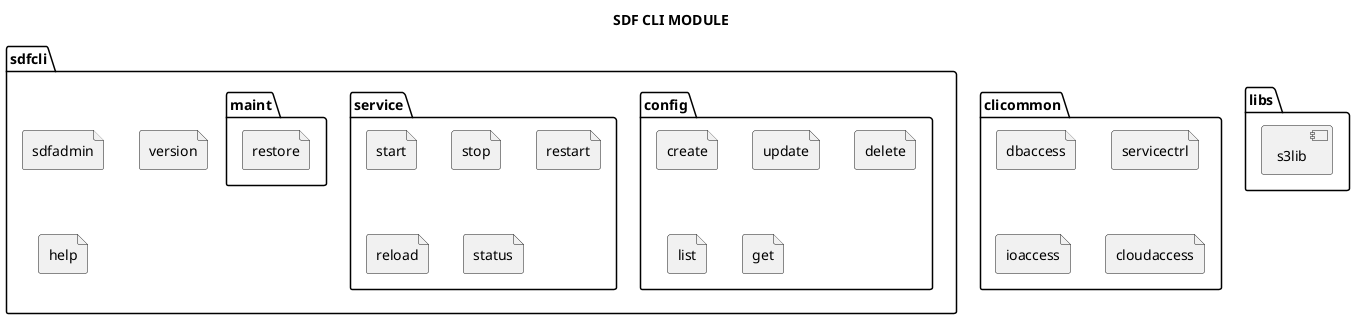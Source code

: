 @startuml SDF_Modules

title SDF CLI MODULE

folder sdfcli {
  file  sdfadmin
  file  version
  file  help

  folder config {
    file  create
    file  update
    file  delete
    file  list
    file  get
    file  help
  }

  folder service {
    file  start
    file  stop
    file  restart
    file  reload
    file  status
    file  help
  }

  folder maint {
    file  restore
    file  help
  }
}

folder clicommon{
    file dbaccess
    file servicectrl
    file ioaccess
    file cloudaccess
}

package libs {
    component s3lib
}

@enduml